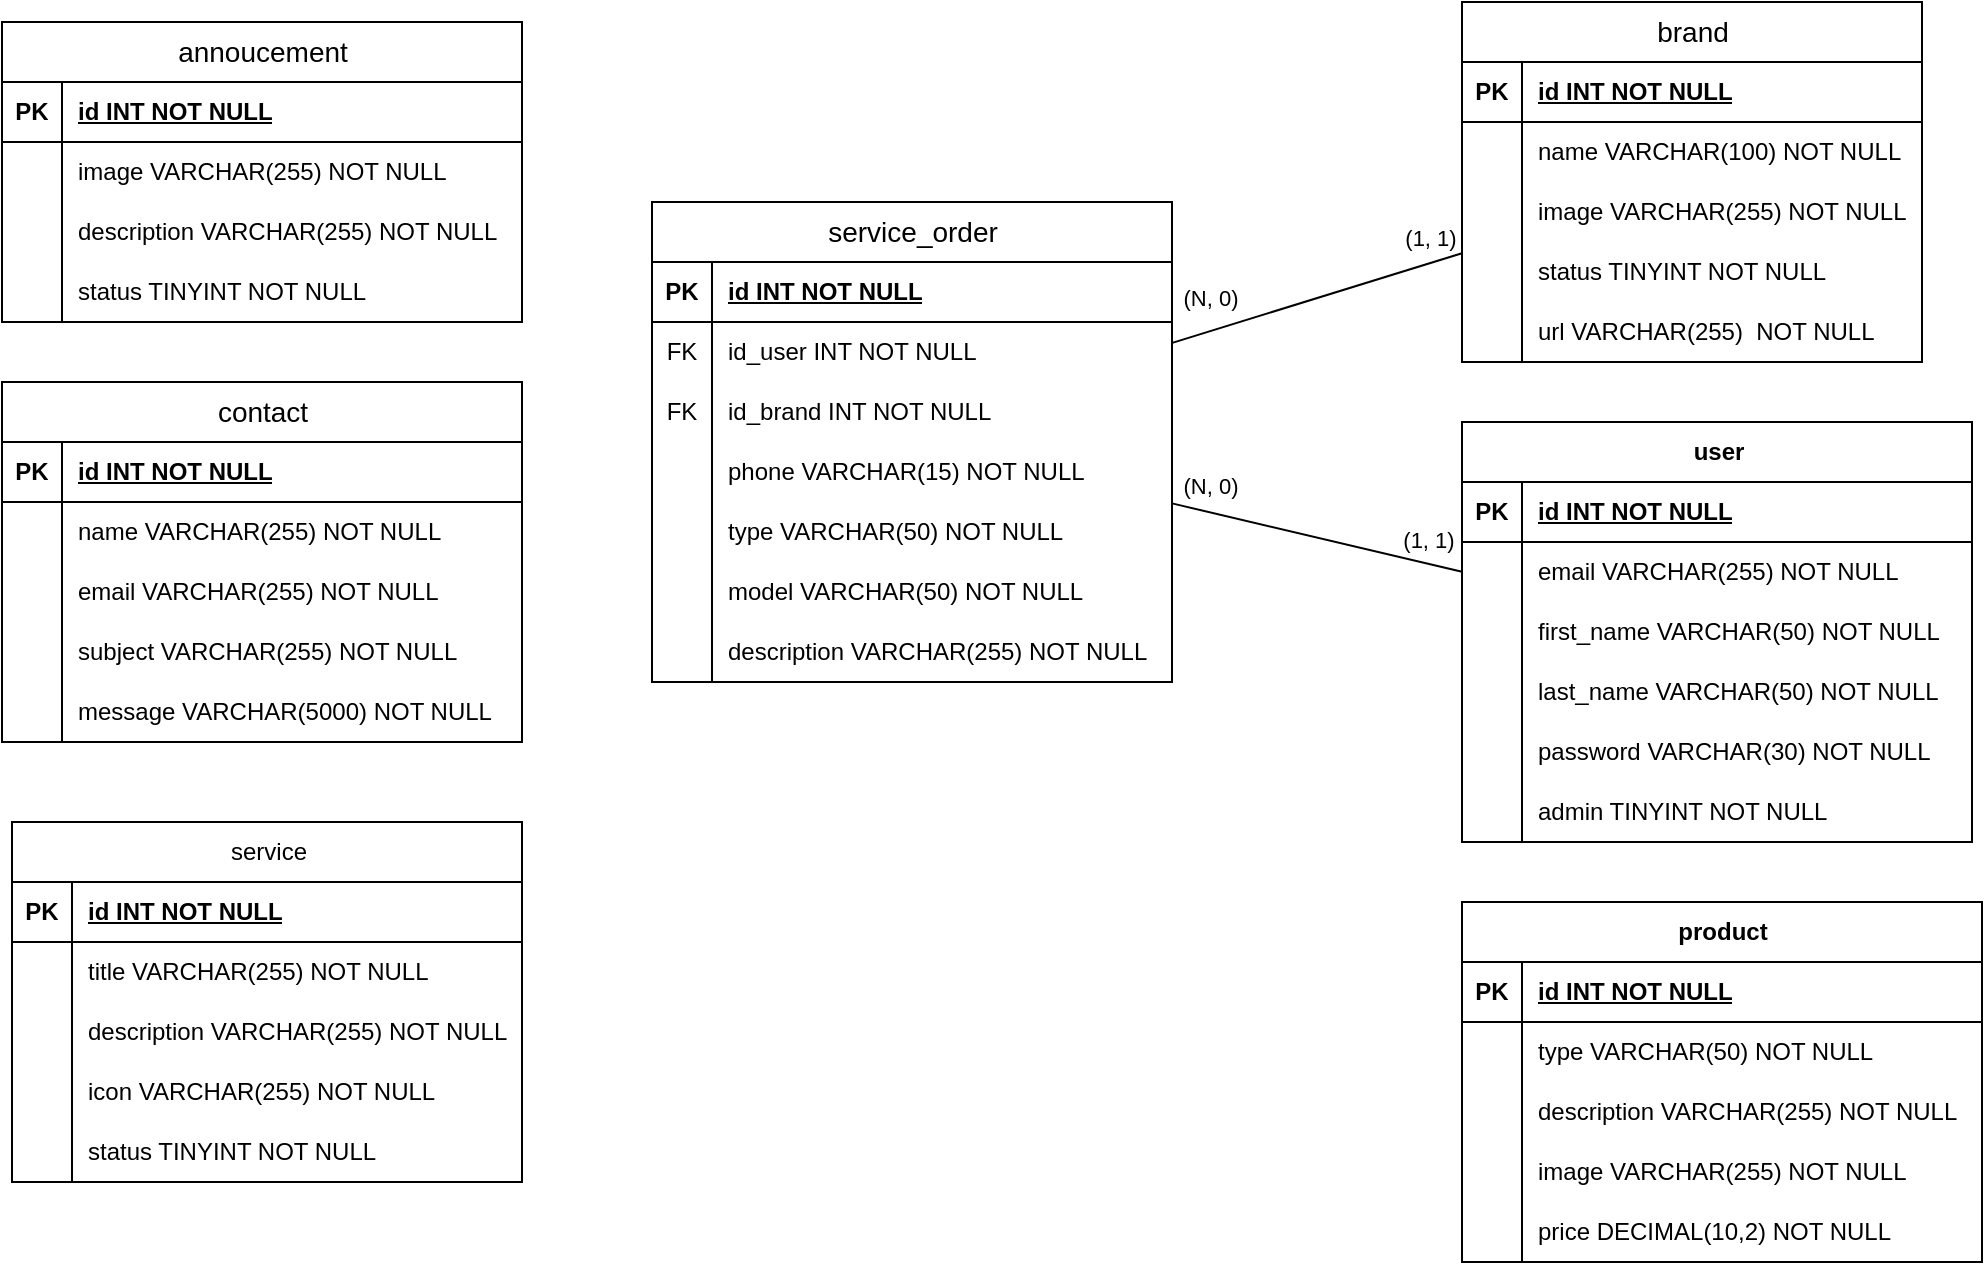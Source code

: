 <mxfile version="24.6.2" type="device">
  <diagram id="R2lEEEUBdFMjLlhIrx00" name="Page-1">
    <mxGraphModel dx="1229" dy="1729" grid="1" gridSize="10" guides="1" tooltips="1" connect="1" arrows="1" fold="1" page="1" pageScale="1" pageWidth="850" pageHeight="1100" math="0" shadow="0" extFonts="Permanent Marker^https://fonts.googleapis.com/css?family=Permanent+Marker">
      <root>
        <mxCell id="0" />
        <mxCell id="1" parent="0" />
        <mxCell id="J5yKNJAARAoAz0TiOyUM-1" value="&lt;span style=&quot;font-size: 14px; font-weight: 400; text-wrap: wrap;&quot;&gt;annoucement&lt;/span&gt;" style="shape=table;startSize=30;container=1;collapsible=1;childLayout=tableLayout;fixedRows=1;rowLines=0;fontStyle=1;align=center;resizeLast=1;html=1;" parent="1" vertex="1">
          <mxGeometry x="105" y="-110" width="260" height="150" as="geometry" />
        </mxCell>
        <mxCell id="J5yKNJAARAoAz0TiOyUM-2" value="" style="shape=tableRow;horizontal=0;startSize=0;swimlaneHead=0;swimlaneBody=0;fillColor=none;collapsible=0;dropTarget=0;points=[[0,0.5],[1,0.5]];portConstraint=eastwest;top=0;left=0;right=0;bottom=1;" parent="J5yKNJAARAoAz0TiOyUM-1" vertex="1">
          <mxGeometry y="30" width="260" height="30" as="geometry" />
        </mxCell>
        <mxCell id="J5yKNJAARAoAz0TiOyUM-3" value="PK" style="shape=partialRectangle;connectable=0;fillColor=none;top=0;left=0;bottom=0;right=0;fontStyle=1;overflow=hidden;whiteSpace=wrap;html=1;" parent="J5yKNJAARAoAz0TiOyUM-2" vertex="1">
          <mxGeometry width="30" height="30" as="geometry">
            <mxRectangle width="30" height="30" as="alternateBounds" />
          </mxGeometry>
        </mxCell>
        <mxCell id="J5yKNJAARAoAz0TiOyUM-4" value="id INT NOT NULL" style="shape=partialRectangle;connectable=0;fillColor=none;top=0;left=0;bottom=0;right=0;align=left;spacingLeft=6;fontStyle=5;overflow=hidden;whiteSpace=wrap;html=1;" parent="J5yKNJAARAoAz0TiOyUM-2" vertex="1">
          <mxGeometry x="30" width="230" height="30" as="geometry">
            <mxRectangle width="230" height="30" as="alternateBounds" />
          </mxGeometry>
        </mxCell>
        <mxCell id="J5yKNJAARAoAz0TiOyUM-5" value="" style="shape=tableRow;horizontal=0;startSize=0;swimlaneHead=0;swimlaneBody=0;fillColor=none;collapsible=0;dropTarget=0;points=[[0,0.5],[1,0.5]];portConstraint=eastwest;top=0;left=0;right=0;bottom=0;" parent="J5yKNJAARAoAz0TiOyUM-1" vertex="1">
          <mxGeometry y="60" width="260" height="30" as="geometry" />
        </mxCell>
        <mxCell id="J5yKNJAARAoAz0TiOyUM-6" value="" style="shape=partialRectangle;connectable=0;fillColor=none;top=0;left=0;bottom=0;right=0;editable=1;overflow=hidden;whiteSpace=wrap;html=1;" parent="J5yKNJAARAoAz0TiOyUM-5" vertex="1">
          <mxGeometry width="30" height="30" as="geometry">
            <mxRectangle width="30" height="30" as="alternateBounds" />
          </mxGeometry>
        </mxCell>
        <mxCell id="J5yKNJAARAoAz0TiOyUM-7" value="image VARCHAR(255) NOT NULL" style="shape=partialRectangle;connectable=0;fillColor=none;top=0;left=0;bottom=0;right=0;align=left;spacingLeft=6;overflow=hidden;whiteSpace=wrap;html=1;" parent="J5yKNJAARAoAz0TiOyUM-5" vertex="1">
          <mxGeometry x="30" width="230" height="30" as="geometry">
            <mxRectangle width="230" height="30" as="alternateBounds" />
          </mxGeometry>
        </mxCell>
        <mxCell id="J5yKNJAARAoAz0TiOyUM-8" value="" style="shape=tableRow;horizontal=0;startSize=0;swimlaneHead=0;swimlaneBody=0;fillColor=none;collapsible=0;dropTarget=0;points=[[0,0.5],[1,0.5]];portConstraint=eastwest;top=0;left=0;right=0;bottom=0;" parent="J5yKNJAARAoAz0TiOyUM-1" vertex="1">
          <mxGeometry y="90" width="260" height="30" as="geometry" />
        </mxCell>
        <mxCell id="J5yKNJAARAoAz0TiOyUM-9" value="" style="shape=partialRectangle;connectable=0;fillColor=none;top=0;left=0;bottom=0;right=0;editable=1;overflow=hidden;whiteSpace=wrap;html=1;" parent="J5yKNJAARAoAz0TiOyUM-8" vertex="1">
          <mxGeometry width="30" height="30" as="geometry">
            <mxRectangle width="30" height="30" as="alternateBounds" />
          </mxGeometry>
        </mxCell>
        <mxCell id="J5yKNJAARAoAz0TiOyUM-10" value="&lt;span style=&quot;text-wrap: nowrap;&quot;&gt;description VARCHAR(255) NOT NULL&lt;/span&gt;" style="shape=partialRectangle;connectable=0;fillColor=none;top=0;left=0;bottom=0;right=0;align=left;spacingLeft=6;overflow=hidden;whiteSpace=wrap;html=1;" parent="J5yKNJAARAoAz0TiOyUM-8" vertex="1">
          <mxGeometry x="30" width="230" height="30" as="geometry">
            <mxRectangle width="230" height="30" as="alternateBounds" />
          </mxGeometry>
        </mxCell>
        <mxCell id="J5yKNJAARAoAz0TiOyUM-11" value="" style="shape=tableRow;horizontal=0;startSize=0;swimlaneHead=0;swimlaneBody=0;fillColor=none;collapsible=0;dropTarget=0;points=[[0,0.5],[1,0.5]];portConstraint=eastwest;top=0;left=0;right=0;bottom=0;" parent="J5yKNJAARAoAz0TiOyUM-1" vertex="1">
          <mxGeometry y="120" width="260" height="30" as="geometry" />
        </mxCell>
        <mxCell id="J5yKNJAARAoAz0TiOyUM-12" value="" style="shape=partialRectangle;connectable=0;fillColor=none;top=0;left=0;bottom=0;right=0;editable=1;overflow=hidden;whiteSpace=wrap;html=1;" parent="J5yKNJAARAoAz0TiOyUM-11" vertex="1">
          <mxGeometry width="30" height="30" as="geometry">
            <mxRectangle width="30" height="30" as="alternateBounds" />
          </mxGeometry>
        </mxCell>
        <mxCell id="J5yKNJAARAoAz0TiOyUM-13" value="status TINYINT NOT NULL" style="shape=partialRectangle;connectable=0;fillColor=none;top=0;left=0;bottom=0;right=0;align=left;spacingLeft=6;overflow=hidden;whiteSpace=wrap;html=1;" parent="J5yKNJAARAoAz0TiOyUM-11" vertex="1">
          <mxGeometry x="30" width="230" height="30" as="geometry">
            <mxRectangle width="230" height="30" as="alternateBounds" />
          </mxGeometry>
        </mxCell>
        <mxCell id="J5yKNJAARAoAz0TiOyUM-14" value="&lt;span style=&quot;font-weight: normal;&quot;&gt;service&lt;/span&gt;" style="shape=table;startSize=30;container=1;collapsible=1;childLayout=tableLayout;fixedRows=1;rowLines=0;fontStyle=1;align=center;resizeLast=1;html=1;" parent="1" vertex="1">
          <mxGeometry x="110" y="290" width="255" height="180" as="geometry" />
        </mxCell>
        <mxCell id="J5yKNJAARAoAz0TiOyUM-15" value="" style="shape=tableRow;horizontal=0;startSize=0;swimlaneHead=0;swimlaneBody=0;fillColor=none;collapsible=0;dropTarget=0;points=[[0,0.5],[1,0.5]];portConstraint=eastwest;top=0;left=0;right=0;bottom=1;" parent="J5yKNJAARAoAz0TiOyUM-14" vertex="1">
          <mxGeometry y="30" width="255" height="30" as="geometry" />
        </mxCell>
        <mxCell id="J5yKNJAARAoAz0TiOyUM-16" value="PK" style="shape=partialRectangle;connectable=0;fillColor=none;top=0;left=0;bottom=0;right=0;fontStyle=1;overflow=hidden;whiteSpace=wrap;html=1;" parent="J5yKNJAARAoAz0TiOyUM-15" vertex="1">
          <mxGeometry width="30" height="30" as="geometry">
            <mxRectangle width="30" height="30" as="alternateBounds" />
          </mxGeometry>
        </mxCell>
        <mxCell id="J5yKNJAARAoAz0TiOyUM-17" value="id INT NOT NULL" style="shape=partialRectangle;connectable=0;fillColor=none;top=0;left=0;bottom=0;right=0;align=left;spacingLeft=6;fontStyle=5;overflow=hidden;whiteSpace=wrap;html=1;" parent="J5yKNJAARAoAz0TiOyUM-15" vertex="1">
          <mxGeometry x="30" width="225" height="30" as="geometry">
            <mxRectangle width="225" height="30" as="alternateBounds" />
          </mxGeometry>
        </mxCell>
        <mxCell id="J5yKNJAARAoAz0TiOyUM-18" value="" style="shape=tableRow;horizontal=0;startSize=0;swimlaneHead=0;swimlaneBody=0;fillColor=none;collapsible=0;dropTarget=0;points=[[0,0.5],[1,0.5]];portConstraint=eastwest;top=0;left=0;right=0;bottom=0;" parent="J5yKNJAARAoAz0TiOyUM-14" vertex="1">
          <mxGeometry y="60" width="255" height="30" as="geometry" />
        </mxCell>
        <mxCell id="J5yKNJAARAoAz0TiOyUM-19" value="" style="shape=partialRectangle;connectable=0;fillColor=none;top=0;left=0;bottom=0;right=0;editable=1;overflow=hidden;whiteSpace=wrap;html=1;" parent="J5yKNJAARAoAz0TiOyUM-18" vertex="1">
          <mxGeometry width="30" height="30" as="geometry">
            <mxRectangle width="30" height="30" as="alternateBounds" />
          </mxGeometry>
        </mxCell>
        <mxCell id="J5yKNJAARAoAz0TiOyUM-20" value="title VARCHAR(255) NOT NULL" style="shape=partialRectangle;connectable=0;fillColor=none;top=0;left=0;bottom=0;right=0;align=left;spacingLeft=6;overflow=hidden;whiteSpace=wrap;html=1;" parent="J5yKNJAARAoAz0TiOyUM-18" vertex="1">
          <mxGeometry x="30" width="225" height="30" as="geometry">
            <mxRectangle width="225" height="30" as="alternateBounds" />
          </mxGeometry>
        </mxCell>
        <mxCell id="J5yKNJAARAoAz0TiOyUM-21" value="" style="shape=tableRow;horizontal=0;startSize=0;swimlaneHead=0;swimlaneBody=0;fillColor=none;collapsible=0;dropTarget=0;points=[[0,0.5],[1,0.5]];portConstraint=eastwest;top=0;left=0;right=0;bottom=0;" parent="J5yKNJAARAoAz0TiOyUM-14" vertex="1">
          <mxGeometry y="90" width="255" height="30" as="geometry" />
        </mxCell>
        <mxCell id="J5yKNJAARAoAz0TiOyUM-22" value="" style="shape=partialRectangle;connectable=0;fillColor=none;top=0;left=0;bottom=0;right=0;editable=1;overflow=hidden;whiteSpace=wrap;html=1;" parent="J5yKNJAARAoAz0TiOyUM-21" vertex="1">
          <mxGeometry width="30" height="30" as="geometry">
            <mxRectangle width="30" height="30" as="alternateBounds" />
          </mxGeometry>
        </mxCell>
        <mxCell id="J5yKNJAARAoAz0TiOyUM-23" value="&lt;span style=&quot;text-wrap: nowrap;&quot;&gt;description VARCHAR(255) NOT NULL&lt;/span&gt;" style="shape=partialRectangle;connectable=0;fillColor=none;top=0;left=0;bottom=0;right=0;align=left;spacingLeft=6;overflow=hidden;whiteSpace=wrap;html=1;" parent="J5yKNJAARAoAz0TiOyUM-21" vertex="1">
          <mxGeometry x="30" width="225" height="30" as="geometry">
            <mxRectangle width="225" height="30" as="alternateBounds" />
          </mxGeometry>
        </mxCell>
        <mxCell id="J5yKNJAARAoAz0TiOyUM-24" value="" style="shape=tableRow;horizontal=0;startSize=0;swimlaneHead=0;swimlaneBody=0;fillColor=none;collapsible=0;dropTarget=0;points=[[0,0.5],[1,0.5]];portConstraint=eastwest;top=0;left=0;right=0;bottom=0;" parent="J5yKNJAARAoAz0TiOyUM-14" vertex="1">
          <mxGeometry y="120" width="255" height="30" as="geometry" />
        </mxCell>
        <mxCell id="J5yKNJAARAoAz0TiOyUM-25" value="" style="shape=partialRectangle;connectable=0;fillColor=none;top=0;left=0;bottom=0;right=0;editable=1;overflow=hidden;whiteSpace=wrap;html=1;" parent="J5yKNJAARAoAz0TiOyUM-24" vertex="1">
          <mxGeometry width="30" height="30" as="geometry">
            <mxRectangle width="30" height="30" as="alternateBounds" />
          </mxGeometry>
        </mxCell>
        <mxCell id="J5yKNJAARAoAz0TiOyUM-26" value="icon VARCHAR(255) NOT NULL" style="shape=partialRectangle;connectable=0;fillColor=none;top=0;left=0;bottom=0;right=0;align=left;spacingLeft=6;overflow=hidden;whiteSpace=wrap;html=1;" parent="J5yKNJAARAoAz0TiOyUM-24" vertex="1">
          <mxGeometry x="30" width="225" height="30" as="geometry">
            <mxRectangle width="225" height="30" as="alternateBounds" />
          </mxGeometry>
        </mxCell>
        <mxCell id="J5yKNJAARAoAz0TiOyUM-27" value="" style="shape=tableRow;horizontal=0;startSize=0;swimlaneHead=0;swimlaneBody=0;fillColor=none;collapsible=0;dropTarget=0;points=[[0,0.5],[1,0.5]];portConstraint=eastwest;top=0;left=0;right=0;bottom=0;" parent="J5yKNJAARAoAz0TiOyUM-14" vertex="1">
          <mxGeometry y="150" width="255" height="30" as="geometry" />
        </mxCell>
        <mxCell id="J5yKNJAARAoAz0TiOyUM-28" value="" style="shape=partialRectangle;connectable=0;fillColor=none;top=0;left=0;bottom=0;right=0;editable=1;overflow=hidden;whiteSpace=wrap;html=1;" parent="J5yKNJAARAoAz0TiOyUM-27" vertex="1">
          <mxGeometry width="30" height="30" as="geometry">
            <mxRectangle width="30" height="30" as="alternateBounds" />
          </mxGeometry>
        </mxCell>
        <mxCell id="J5yKNJAARAoAz0TiOyUM-29" value="status TINYINT NOT NULL" style="shape=partialRectangle;connectable=0;fillColor=none;top=0;left=0;bottom=0;right=0;align=left;spacingLeft=6;overflow=hidden;whiteSpace=wrap;html=1;" parent="J5yKNJAARAoAz0TiOyUM-27" vertex="1">
          <mxGeometry x="30" width="225" height="30" as="geometry">
            <mxRectangle width="225" height="30" as="alternateBounds" />
          </mxGeometry>
        </mxCell>
        <mxCell id="J5yKNJAARAoAz0TiOyUM-30" value="product" style="shape=table;startSize=30;container=1;collapsible=1;childLayout=tableLayout;fixedRows=1;rowLines=0;fontStyle=1;align=center;resizeLast=1;html=1;" parent="1" vertex="1">
          <mxGeometry x="835" y="330" width="260" height="180" as="geometry" />
        </mxCell>
        <mxCell id="J5yKNJAARAoAz0TiOyUM-31" value="" style="shape=tableRow;horizontal=0;startSize=0;swimlaneHead=0;swimlaneBody=0;fillColor=none;collapsible=0;dropTarget=0;points=[[0,0.5],[1,0.5]];portConstraint=eastwest;top=0;left=0;right=0;bottom=1;" parent="J5yKNJAARAoAz0TiOyUM-30" vertex="1">
          <mxGeometry y="30" width="260" height="30" as="geometry" />
        </mxCell>
        <mxCell id="J5yKNJAARAoAz0TiOyUM-32" value="PK" style="shape=partialRectangle;connectable=0;fillColor=none;top=0;left=0;bottom=0;right=0;fontStyle=1;overflow=hidden;whiteSpace=wrap;html=1;" parent="J5yKNJAARAoAz0TiOyUM-31" vertex="1">
          <mxGeometry width="30" height="30" as="geometry">
            <mxRectangle width="30" height="30" as="alternateBounds" />
          </mxGeometry>
        </mxCell>
        <mxCell id="J5yKNJAARAoAz0TiOyUM-33" value="id INT NOT NULL" style="shape=partialRectangle;connectable=0;fillColor=none;top=0;left=0;bottom=0;right=0;align=left;spacingLeft=6;fontStyle=5;overflow=hidden;whiteSpace=wrap;html=1;" parent="J5yKNJAARAoAz0TiOyUM-31" vertex="1">
          <mxGeometry x="30" width="230" height="30" as="geometry">
            <mxRectangle width="230" height="30" as="alternateBounds" />
          </mxGeometry>
        </mxCell>
        <mxCell id="J5yKNJAARAoAz0TiOyUM-34" value="" style="shape=tableRow;horizontal=0;startSize=0;swimlaneHead=0;swimlaneBody=0;fillColor=none;collapsible=0;dropTarget=0;points=[[0,0.5],[1,0.5]];portConstraint=eastwest;top=0;left=0;right=0;bottom=0;" parent="J5yKNJAARAoAz0TiOyUM-30" vertex="1">
          <mxGeometry y="60" width="260" height="30" as="geometry" />
        </mxCell>
        <mxCell id="J5yKNJAARAoAz0TiOyUM-35" value="" style="shape=partialRectangle;connectable=0;fillColor=none;top=0;left=0;bottom=0;right=0;editable=1;overflow=hidden;whiteSpace=wrap;html=1;" parent="J5yKNJAARAoAz0TiOyUM-34" vertex="1">
          <mxGeometry width="30" height="30" as="geometry">
            <mxRectangle width="30" height="30" as="alternateBounds" />
          </mxGeometry>
        </mxCell>
        <mxCell id="J5yKNJAARAoAz0TiOyUM-36" value="type VARCHAR(50) NOT NULL" style="shape=partialRectangle;connectable=0;fillColor=none;top=0;left=0;bottom=0;right=0;align=left;spacingLeft=6;overflow=hidden;whiteSpace=wrap;html=1;" parent="J5yKNJAARAoAz0TiOyUM-34" vertex="1">
          <mxGeometry x="30" width="230" height="30" as="geometry">
            <mxRectangle width="230" height="30" as="alternateBounds" />
          </mxGeometry>
        </mxCell>
        <mxCell id="J5yKNJAARAoAz0TiOyUM-37" value="" style="shape=tableRow;horizontal=0;startSize=0;swimlaneHead=0;swimlaneBody=0;fillColor=none;collapsible=0;dropTarget=0;points=[[0,0.5],[1,0.5]];portConstraint=eastwest;top=0;left=0;right=0;bottom=0;" parent="J5yKNJAARAoAz0TiOyUM-30" vertex="1">
          <mxGeometry y="90" width="260" height="30" as="geometry" />
        </mxCell>
        <mxCell id="J5yKNJAARAoAz0TiOyUM-38" value="" style="shape=partialRectangle;connectable=0;fillColor=none;top=0;left=0;bottom=0;right=0;editable=1;overflow=hidden;whiteSpace=wrap;html=1;" parent="J5yKNJAARAoAz0TiOyUM-37" vertex="1">
          <mxGeometry width="30" height="30" as="geometry">
            <mxRectangle width="30" height="30" as="alternateBounds" />
          </mxGeometry>
        </mxCell>
        <mxCell id="J5yKNJAARAoAz0TiOyUM-39" value="&lt;span style=&quot;text-wrap: nowrap;&quot;&gt;description VARCHAR(255) NOT NULL&lt;/span&gt;" style="shape=partialRectangle;connectable=0;fillColor=none;top=0;left=0;bottom=0;right=0;align=left;spacingLeft=6;overflow=hidden;whiteSpace=wrap;html=1;" parent="J5yKNJAARAoAz0TiOyUM-37" vertex="1">
          <mxGeometry x="30" width="230" height="30" as="geometry">
            <mxRectangle width="230" height="30" as="alternateBounds" />
          </mxGeometry>
        </mxCell>
        <mxCell id="J5yKNJAARAoAz0TiOyUM-40" value="" style="shape=tableRow;horizontal=0;startSize=0;swimlaneHead=0;swimlaneBody=0;fillColor=none;collapsible=0;dropTarget=0;points=[[0,0.5],[1,0.5]];portConstraint=eastwest;top=0;left=0;right=0;bottom=0;" parent="J5yKNJAARAoAz0TiOyUM-30" vertex="1">
          <mxGeometry y="120" width="260" height="30" as="geometry" />
        </mxCell>
        <mxCell id="J5yKNJAARAoAz0TiOyUM-41" value="" style="shape=partialRectangle;connectable=0;fillColor=none;top=0;left=0;bottom=0;right=0;editable=1;overflow=hidden;whiteSpace=wrap;html=1;" parent="J5yKNJAARAoAz0TiOyUM-40" vertex="1">
          <mxGeometry width="30" height="30" as="geometry">
            <mxRectangle width="30" height="30" as="alternateBounds" />
          </mxGeometry>
        </mxCell>
        <mxCell id="J5yKNJAARAoAz0TiOyUM-42" value="image VARCHAR(255) NOT NULL" style="shape=partialRectangle;connectable=0;fillColor=none;top=0;left=0;bottom=0;right=0;align=left;spacingLeft=6;overflow=hidden;whiteSpace=wrap;html=1;" parent="J5yKNJAARAoAz0TiOyUM-40" vertex="1">
          <mxGeometry x="30" width="230" height="30" as="geometry">
            <mxRectangle width="230" height="30" as="alternateBounds" />
          </mxGeometry>
        </mxCell>
        <mxCell id="J5yKNJAARAoAz0TiOyUM-43" value="" style="shape=tableRow;horizontal=0;startSize=0;swimlaneHead=0;swimlaneBody=0;fillColor=none;collapsible=0;dropTarget=0;points=[[0,0.5],[1,0.5]];portConstraint=eastwest;top=0;left=0;right=0;bottom=0;" parent="J5yKNJAARAoAz0TiOyUM-30" vertex="1">
          <mxGeometry y="150" width="260" height="30" as="geometry" />
        </mxCell>
        <mxCell id="J5yKNJAARAoAz0TiOyUM-44" value="" style="shape=partialRectangle;connectable=0;fillColor=none;top=0;left=0;bottom=0;right=0;editable=1;overflow=hidden;whiteSpace=wrap;html=1;" parent="J5yKNJAARAoAz0TiOyUM-43" vertex="1">
          <mxGeometry width="30" height="30" as="geometry">
            <mxRectangle width="30" height="30" as="alternateBounds" />
          </mxGeometry>
        </mxCell>
        <mxCell id="J5yKNJAARAoAz0TiOyUM-45" value="price DECIMAL(10,2) NOT NULL" style="shape=partialRectangle;connectable=0;fillColor=none;top=0;left=0;bottom=0;right=0;align=left;spacingLeft=6;overflow=hidden;whiteSpace=wrap;html=1;" parent="J5yKNJAARAoAz0TiOyUM-43" vertex="1">
          <mxGeometry x="30" width="230" height="30" as="geometry">
            <mxRectangle width="230" height="30" as="alternateBounds" />
          </mxGeometry>
        </mxCell>
        <mxCell id="J5yKNJAARAoAz0TiOyUM-46" value="&lt;span style=&quot;font-size: 14px; font-weight: 400; text-wrap: wrap;&quot;&gt;service_order&lt;/span&gt;" style="shape=table;startSize=30;container=1;collapsible=1;childLayout=tableLayout;fixedRows=1;rowLines=0;fontStyle=1;align=center;resizeLast=1;html=1;" parent="1" vertex="1">
          <mxGeometry x="430" y="-20" width="260" height="240" as="geometry" />
        </mxCell>
        <mxCell id="J5yKNJAARAoAz0TiOyUM-47" value="" style="shape=tableRow;horizontal=0;startSize=0;swimlaneHead=0;swimlaneBody=0;fillColor=none;collapsible=0;dropTarget=0;points=[[0,0.5],[1,0.5]];portConstraint=eastwest;top=0;left=0;right=0;bottom=1;" parent="J5yKNJAARAoAz0TiOyUM-46" vertex="1">
          <mxGeometry y="30" width="260" height="30" as="geometry" />
        </mxCell>
        <mxCell id="J5yKNJAARAoAz0TiOyUM-48" value="PK" style="shape=partialRectangle;connectable=0;fillColor=none;top=0;left=0;bottom=0;right=0;fontStyle=1;overflow=hidden;whiteSpace=wrap;html=1;" parent="J5yKNJAARAoAz0TiOyUM-47" vertex="1">
          <mxGeometry width="30" height="30" as="geometry">
            <mxRectangle width="30" height="30" as="alternateBounds" />
          </mxGeometry>
        </mxCell>
        <mxCell id="J5yKNJAARAoAz0TiOyUM-49" value="id INT NOT NULL" style="shape=partialRectangle;connectable=0;fillColor=none;top=0;left=0;bottom=0;right=0;align=left;spacingLeft=6;fontStyle=5;overflow=hidden;whiteSpace=wrap;html=1;" parent="J5yKNJAARAoAz0TiOyUM-47" vertex="1">
          <mxGeometry x="30" width="230" height="30" as="geometry">
            <mxRectangle width="230" height="30" as="alternateBounds" />
          </mxGeometry>
        </mxCell>
        <mxCell id="J5yKNJAARAoAz0TiOyUM-50" value="" style="shape=tableRow;horizontal=0;startSize=0;swimlaneHead=0;swimlaneBody=0;fillColor=none;collapsible=0;dropTarget=0;points=[[0,0.5],[1,0.5]];portConstraint=eastwest;top=0;left=0;right=0;bottom=0;" parent="J5yKNJAARAoAz0TiOyUM-46" vertex="1">
          <mxGeometry y="60" width="260" height="30" as="geometry" />
        </mxCell>
        <mxCell id="J5yKNJAARAoAz0TiOyUM-51" value="FK" style="shape=partialRectangle;connectable=0;fillColor=none;top=0;left=0;bottom=0;right=0;editable=1;overflow=hidden;whiteSpace=wrap;html=1;" parent="J5yKNJAARAoAz0TiOyUM-50" vertex="1">
          <mxGeometry width="30" height="30" as="geometry">
            <mxRectangle width="30" height="30" as="alternateBounds" />
          </mxGeometry>
        </mxCell>
        <mxCell id="J5yKNJAARAoAz0TiOyUM-52" value="id_user&amp;nbsp;INT NOT NULL" style="shape=partialRectangle;connectable=0;fillColor=none;top=0;left=0;bottom=0;right=0;align=left;spacingLeft=6;overflow=hidden;whiteSpace=wrap;html=1;" parent="J5yKNJAARAoAz0TiOyUM-50" vertex="1">
          <mxGeometry x="30" width="230" height="30" as="geometry">
            <mxRectangle width="230" height="30" as="alternateBounds" />
          </mxGeometry>
        </mxCell>
        <mxCell id="J5yKNJAARAoAz0TiOyUM-53" value="" style="shape=tableRow;horizontal=0;startSize=0;swimlaneHead=0;swimlaneBody=0;fillColor=none;collapsible=0;dropTarget=0;points=[[0,0.5],[1,0.5]];portConstraint=eastwest;top=0;left=0;right=0;bottom=0;" parent="J5yKNJAARAoAz0TiOyUM-46" vertex="1">
          <mxGeometry y="90" width="260" height="30" as="geometry" />
        </mxCell>
        <mxCell id="J5yKNJAARAoAz0TiOyUM-54" value="FK" style="shape=partialRectangle;connectable=0;fillColor=none;top=0;left=0;bottom=0;right=0;editable=1;overflow=hidden;whiteSpace=wrap;html=1;" parent="J5yKNJAARAoAz0TiOyUM-53" vertex="1">
          <mxGeometry width="30" height="30" as="geometry">
            <mxRectangle width="30" height="30" as="alternateBounds" />
          </mxGeometry>
        </mxCell>
        <mxCell id="J5yKNJAARAoAz0TiOyUM-55" value="&lt;span style=&quot;text-wrap: nowrap;&quot;&gt;id_brand&amp;nbsp;&lt;/span&gt;INT NOT NULL" style="shape=partialRectangle;connectable=0;fillColor=none;top=0;left=0;bottom=0;right=0;align=left;spacingLeft=6;overflow=hidden;whiteSpace=wrap;html=1;" parent="J5yKNJAARAoAz0TiOyUM-53" vertex="1">
          <mxGeometry x="30" width="230" height="30" as="geometry">
            <mxRectangle width="230" height="30" as="alternateBounds" />
          </mxGeometry>
        </mxCell>
        <mxCell id="J5yKNJAARAoAz0TiOyUM-56" value="" style="shape=tableRow;horizontal=0;startSize=0;swimlaneHead=0;swimlaneBody=0;fillColor=none;collapsible=0;dropTarget=0;points=[[0,0.5],[1,0.5]];portConstraint=eastwest;top=0;left=0;right=0;bottom=0;" parent="J5yKNJAARAoAz0TiOyUM-46" vertex="1">
          <mxGeometry y="120" width="260" height="30" as="geometry" />
        </mxCell>
        <mxCell id="J5yKNJAARAoAz0TiOyUM-57" value="" style="shape=partialRectangle;connectable=0;fillColor=none;top=0;left=0;bottom=0;right=0;editable=1;overflow=hidden;whiteSpace=wrap;html=1;" parent="J5yKNJAARAoAz0TiOyUM-56" vertex="1">
          <mxGeometry width="30" height="30" as="geometry">
            <mxRectangle width="30" height="30" as="alternateBounds" />
          </mxGeometry>
        </mxCell>
        <mxCell id="J5yKNJAARAoAz0TiOyUM-58" value="phone VARCHAR(15) NOT NULL" style="shape=partialRectangle;connectable=0;fillColor=none;top=0;left=0;bottom=0;right=0;align=left;spacingLeft=6;overflow=hidden;whiteSpace=wrap;html=1;" parent="J5yKNJAARAoAz0TiOyUM-56" vertex="1">
          <mxGeometry x="30" width="230" height="30" as="geometry">
            <mxRectangle width="230" height="30" as="alternateBounds" />
          </mxGeometry>
        </mxCell>
        <mxCell id="J5yKNJAARAoAz0TiOyUM-59" value="" style="shape=tableRow;horizontal=0;startSize=0;swimlaneHead=0;swimlaneBody=0;fillColor=none;collapsible=0;dropTarget=0;points=[[0,0.5],[1,0.5]];portConstraint=eastwest;top=0;left=0;right=0;bottom=0;" parent="J5yKNJAARAoAz0TiOyUM-46" vertex="1">
          <mxGeometry y="150" width="260" height="30" as="geometry" />
        </mxCell>
        <mxCell id="J5yKNJAARAoAz0TiOyUM-60" value="" style="shape=partialRectangle;connectable=0;fillColor=none;top=0;left=0;bottom=0;right=0;editable=1;overflow=hidden;whiteSpace=wrap;html=1;" parent="J5yKNJAARAoAz0TiOyUM-59" vertex="1">
          <mxGeometry width="30" height="30" as="geometry">
            <mxRectangle width="30" height="30" as="alternateBounds" />
          </mxGeometry>
        </mxCell>
        <mxCell id="J5yKNJAARAoAz0TiOyUM-61" value="type VARCHAR(50) NOT NULL" style="shape=partialRectangle;connectable=0;fillColor=none;top=0;left=0;bottom=0;right=0;align=left;spacingLeft=6;overflow=hidden;whiteSpace=wrap;html=1;" parent="J5yKNJAARAoAz0TiOyUM-59" vertex="1">
          <mxGeometry x="30" width="230" height="30" as="geometry">
            <mxRectangle width="230" height="30" as="alternateBounds" />
          </mxGeometry>
        </mxCell>
        <mxCell id="J5yKNJAARAoAz0TiOyUM-62" value="" style="shape=tableRow;horizontal=0;startSize=0;swimlaneHead=0;swimlaneBody=0;fillColor=none;collapsible=0;dropTarget=0;points=[[0,0.5],[1,0.5]];portConstraint=eastwest;top=0;left=0;right=0;bottom=0;" parent="J5yKNJAARAoAz0TiOyUM-46" vertex="1">
          <mxGeometry y="180" width="260" height="30" as="geometry" />
        </mxCell>
        <mxCell id="J5yKNJAARAoAz0TiOyUM-63" value="" style="shape=partialRectangle;connectable=0;fillColor=none;top=0;left=0;bottom=0;right=0;editable=1;overflow=hidden;whiteSpace=wrap;html=1;" parent="J5yKNJAARAoAz0TiOyUM-62" vertex="1">
          <mxGeometry width="30" height="30" as="geometry">
            <mxRectangle width="30" height="30" as="alternateBounds" />
          </mxGeometry>
        </mxCell>
        <mxCell id="J5yKNJAARAoAz0TiOyUM-64" value="model VARCHAR(50) NOT NULL" style="shape=partialRectangle;connectable=0;fillColor=none;top=0;left=0;bottom=0;right=0;align=left;spacingLeft=6;overflow=hidden;whiteSpace=wrap;html=1;" parent="J5yKNJAARAoAz0TiOyUM-62" vertex="1">
          <mxGeometry x="30" width="230" height="30" as="geometry">
            <mxRectangle width="230" height="30" as="alternateBounds" />
          </mxGeometry>
        </mxCell>
        <mxCell id="J5yKNJAARAoAz0TiOyUM-65" value="" style="shape=tableRow;horizontal=0;startSize=0;swimlaneHead=0;swimlaneBody=0;fillColor=none;collapsible=0;dropTarget=0;points=[[0,0.5],[1,0.5]];portConstraint=eastwest;top=0;left=0;right=0;bottom=0;" parent="J5yKNJAARAoAz0TiOyUM-46" vertex="1">
          <mxGeometry y="210" width="260" height="30" as="geometry" />
        </mxCell>
        <mxCell id="J5yKNJAARAoAz0TiOyUM-66" value="" style="shape=partialRectangle;connectable=0;fillColor=none;top=0;left=0;bottom=0;right=0;editable=1;overflow=hidden;whiteSpace=wrap;html=1;" parent="J5yKNJAARAoAz0TiOyUM-65" vertex="1">
          <mxGeometry width="30" height="30" as="geometry">
            <mxRectangle width="30" height="30" as="alternateBounds" />
          </mxGeometry>
        </mxCell>
        <mxCell id="J5yKNJAARAoAz0TiOyUM-67" value="&lt;span style=&quot;text-wrap: nowrap;&quot;&gt;description VARCHAR(255) NOT NULL&lt;/span&gt;" style="shape=partialRectangle;connectable=0;fillColor=none;top=0;left=0;bottom=0;right=0;align=left;spacingLeft=6;overflow=hidden;whiteSpace=wrap;html=1;" parent="J5yKNJAARAoAz0TiOyUM-65" vertex="1">
          <mxGeometry x="30" width="230" height="30" as="geometry">
            <mxRectangle width="230" height="30" as="alternateBounds" />
          </mxGeometry>
        </mxCell>
        <mxCell id="J5yKNJAARAoAz0TiOyUM-68" value="&lt;span style=&quot;font-size: 14px; font-weight: 400; text-wrap: wrap;&quot;&gt;brand&lt;/span&gt;" style="shape=table;startSize=30;container=1;collapsible=1;childLayout=tableLayout;fixedRows=1;rowLines=0;fontStyle=1;align=center;resizeLast=1;html=1;" parent="1" vertex="1">
          <mxGeometry x="835" y="-120" width="230" height="180" as="geometry" />
        </mxCell>
        <mxCell id="J5yKNJAARAoAz0TiOyUM-69" value="" style="shape=tableRow;horizontal=0;startSize=0;swimlaneHead=0;swimlaneBody=0;fillColor=none;collapsible=0;dropTarget=0;points=[[0,0.5],[1,0.5]];portConstraint=eastwest;top=0;left=0;right=0;bottom=1;" parent="J5yKNJAARAoAz0TiOyUM-68" vertex="1">
          <mxGeometry y="30" width="230" height="30" as="geometry" />
        </mxCell>
        <mxCell id="J5yKNJAARAoAz0TiOyUM-70" value="PK" style="shape=partialRectangle;connectable=0;fillColor=none;top=0;left=0;bottom=0;right=0;fontStyle=1;overflow=hidden;whiteSpace=wrap;html=1;" parent="J5yKNJAARAoAz0TiOyUM-69" vertex="1">
          <mxGeometry width="30" height="30" as="geometry">
            <mxRectangle width="30" height="30" as="alternateBounds" />
          </mxGeometry>
        </mxCell>
        <mxCell id="J5yKNJAARAoAz0TiOyUM-71" value="id INT NOT NULL" style="shape=partialRectangle;connectable=0;fillColor=none;top=0;left=0;bottom=0;right=0;align=left;spacingLeft=6;fontStyle=5;overflow=hidden;whiteSpace=wrap;html=1;" parent="J5yKNJAARAoAz0TiOyUM-69" vertex="1">
          <mxGeometry x="30" width="200" height="30" as="geometry">
            <mxRectangle width="200" height="30" as="alternateBounds" />
          </mxGeometry>
        </mxCell>
        <mxCell id="J5yKNJAARAoAz0TiOyUM-72" value="" style="shape=tableRow;horizontal=0;startSize=0;swimlaneHead=0;swimlaneBody=0;fillColor=none;collapsible=0;dropTarget=0;points=[[0,0.5],[1,0.5]];portConstraint=eastwest;top=0;left=0;right=0;bottom=0;" parent="J5yKNJAARAoAz0TiOyUM-68" vertex="1">
          <mxGeometry y="60" width="230" height="30" as="geometry" />
        </mxCell>
        <mxCell id="J5yKNJAARAoAz0TiOyUM-73" value="" style="shape=partialRectangle;connectable=0;fillColor=none;top=0;left=0;bottom=0;right=0;editable=1;overflow=hidden;whiteSpace=wrap;html=1;" parent="J5yKNJAARAoAz0TiOyUM-72" vertex="1">
          <mxGeometry width="30" height="30" as="geometry">
            <mxRectangle width="30" height="30" as="alternateBounds" />
          </mxGeometry>
        </mxCell>
        <mxCell id="J5yKNJAARAoAz0TiOyUM-74" value="name VARCHAR(100) NOT NULL" style="shape=partialRectangle;connectable=0;fillColor=none;top=0;left=0;bottom=0;right=0;align=left;spacingLeft=6;overflow=hidden;whiteSpace=wrap;html=1;" parent="J5yKNJAARAoAz0TiOyUM-72" vertex="1">
          <mxGeometry x="30" width="200" height="30" as="geometry">
            <mxRectangle width="200" height="30" as="alternateBounds" />
          </mxGeometry>
        </mxCell>
        <mxCell id="J5yKNJAARAoAz0TiOyUM-75" value="" style="shape=tableRow;horizontal=0;startSize=0;swimlaneHead=0;swimlaneBody=0;fillColor=none;collapsible=0;dropTarget=0;points=[[0,0.5],[1,0.5]];portConstraint=eastwest;top=0;left=0;right=0;bottom=0;" parent="J5yKNJAARAoAz0TiOyUM-68" vertex="1">
          <mxGeometry y="90" width="230" height="30" as="geometry" />
        </mxCell>
        <mxCell id="J5yKNJAARAoAz0TiOyUM-76" value="" style="shape=partialRectangle;connectable=0;fillColor=none;top=0;left=0;bottom=0;right=0;editable=1;overflow=hidden;whiteSpace=wrap;html=1;" parent="J5yKNJAARAoAz0TiOyUM-75" vertex="1">
          <mxGeometry width="30" height="30" as="geometry">
            <mxRectangle width="30" height="30" as="alternateBounds" />
          </mxGeometry>
        </mxCell>
        <mxCell id="J5yKNJAARAoAz0TiOyUM-77" value="image VARCHAR(255) NOT NULL" style="shape=partialRectangle;connectable=0;fillColor=none;top=0;left=0;bottom=0;right=0;align=left;spacingLeft=6;overflow=hidden;whiteSpace=wrap;html=1;" parent="J5yKNJAARAoAz0TiOyUM-75" vertex="1">
          <mxGeometry x="30" width="200" height="30" as="geometry">
            <mxRectangle width="200" height="30" as="alternateBounds" />
          </mxGeometry>
        </mxCell>
        <mxCell id="J5yKNJAARAoAz0TiOyUM-78" value="" style="shape=tableRow;horizontal=0;startSize=0;swimlaneHead=0;swimlaneBody=0;fillColor=none;collapsible=0;dropTarget=0;points=[[0,0.5],[1,0.5]];portConstraint=eastwest;top=0;left=0;right=0;bottom=0;" parent="J5yKNJAARAoAz0TiOyUM-68" vertex="1">
          <mxGeometry y="120" width="230" height="30" as="geometry" />
        </mxCell>
        <mxCell id="J5yKNJAARAoAz0TiOyUM-79" value="" style="shape=partialRectangle;connectable=0;fillColor=none;top=0;left=0;bottom=0;right=0;editable=1;overflow=hidden;whiteSpace=wrap;html=1;" parent="J5yKNJAARAoAz0TiOyUM-78" vertex="1">
          <mxGeometry width="30" height="30" as="geometry">
            <mxRectangle width="30" height="30" as="alternateBounds" />
          </mxGeometry>
        </mxCell>
        <mxCell id="J5yKNJAARAoAz0TiOyUM-80" value="status TINYINT NOT NULL" style="shape=partialRectangle;connectable=0;fillColor=none;top=0;left=0;bottom=0;right=0;align=left;spacingLeft=6;overflow=hidden;whiteSpace=wrap;html=1;" parent="J5yKNJAARAoAz0TiOyUM-78" vertex="1">
          <mxGeometry x="30" width="200" height="30" as="geometry">
            <mxRectangle width="200" height="30" as="alternateBounds" />
          </mxGeometry>
        </mxCell>
        <mxCell id="J5yKNJAARAoAz0TiOyUM-81" value="" style="shape=tableRow;horizontal=0;startSize=0;swimlaneHead=0;swimlaneBody=0;fillColor=none;collapsible=0;dropTarget=0;points=[[0,0.5],[1,0.5]];portConstraint=eastwest;top=0;left=0;right=0;bottom=0;" parent="J5yKNJAARAoAz0TiOyUM-68" vertex="1">
          <mxGeometry y="150" width="230" height="30" as="geometry" />
        </mxCell>
        <mxCell id="J5yKNJAARAoAz0TiOyUM-82" value="" style="shape=partialRectangle;connectable=0;fillColor=none;top=0;left=0;bottom=0;right=0;editable=1;overflow=hidden;whiteSpace=wrap;html=1;" parent="J5yKNJAARAoAz0TiOyUM-81" vertex="1">
          <mxGeometry width="30" height="30" as="geometry">
            <mxRectangle width="30" height="30" as="alternateBounds" />
          </mxGeometry>
        </mxCell>
        <mxCell id="J5yKNJAARAoAz0TiOyUM-83" value="url VARCHAR(255)&amp;nbsp; NOT NULL" style="shape=partialRectangle;connectable=0;fillColor=none;top=0;left=0;bottom=0;right=0;align=left;spacingLeft=6;overflow=hidden;whiteSpace=wrap;html=1;" parent="J5yKNJAARAoAz0TiOyUM-81" vertex="1">
          <mxGeometry x="30" width="200" height="30" as="geometry">
            <mxRectangle width="200" height="30" as="alternateBounds" />
          </mxGeometry>
        </mxCell>
        <mxCell id="J5yKNJAARAoAz0TiOyUM-84" value="user" style="shape=table;startSize=30;container=1;collapsible=1;childLayout=tableLayout;fixedRows=1;rowLines=0;fontStyle=1;align=center;resizeLast=1;html=1;" parent="1" vertex="1">
          <mxGeometry x="835" y="90" width="255" height="210" as="geometry" />
        </mxCell>
        <mxCell id="J5yKNJAARAoAz0TiOyUM-85" value="" style="shape=tableRow;horizontal=0;startSize=0;swimlaneHead=0;swimlaneBody=0;fillColor=none;collapsible=0;dropTarget=0;points=[[0,0.5],[1,0.5]];portConstraint=eastwest;top=0;left=0;right=0;bottom=1;" parent="J5yKNJAARAoAz0TiOyUM-84" vertex="1">
          <mxGeometry y="30" width="255" height="30" as="geometry" />
        </mxCell>
        <mxCell id="J5yKNJAARAoAz0TiOyUM-86" value="PK" style="shape=partialRectangle;connectable=0;fillColor=none;top=0;left=0;bottom=0;right=0;fontStyle=1;overflow=hidden;whiteSpace=wrap;html=1;" parent="J5yKNJAARAoAz0TiOyUM-85" vertex="1">
          <mxGeometry width="30" height="30" as="geometry">
            <mxRectangle width="30" height="30" as="alternateBounds" />
          </mxGeometry>
        </mxCell>
        <mxCell id="J5yKNJAARAoAz0TiOyUM-87" value="id INT NOT NULL" style="shape=partialRectangle;connectable=0;fillColor=none;top=0;left=0;bottom=0;right=0;align=left;spacingLeft=6;fontStyle=5;overflow=hidden;whiteSpace=wrap;html=1;" parent="J5yKNJAARAoAz0TiOyUM-85" vertex="1">
          <mxGeometry x="30" width="225" height="30" as="geometry">
            <mxRectangle width="225" height="30" as="alternateBounds" />
          </mxGeometry>
        </mxCell>
        <mxCell id="J5yKNJAARAoAz0TiOyUM-88" value="" style="shape=tableRow;horizontal=0;startSize=0;swimlaneHead=0;swimlaneBody=0;fillColor=none;collapsible=0;dropTarget=0;points=[[0,0.5],[1,0.5]];portConstraint=eastwest;top=0;left=0;right=0;bottom=0;" parent="J5yKNJAARAoAz0TiOyUM-84" vertex="1">
          <mxGeometry y="60" width="255" height="30" as="geometry" />
        </mxCell>
        <mxCell id="J5yKNJAARAoAz0TiOyUM-89" value="" style="shape=partialRectangle;connectable=0;fillColor=none;top=0;left=0;bottom=0;right=0;editable=1;overflow=hidden;whiteSpace=wrap;html=1;" parent="J5yKNJAARAoAz0TiOyUM-88" vertex="1">
          <mxGeometry width="30" height="30" as="geometry">
            <mxRectangle width="30" height="30" as="alternateBounds" />
          </mxGeometry>
        </mxCell>
        <mxCell id="J5yKNJAARAoAz0TiOyUM-90" value="email VARCHAR(255) NOT NULL" style="shape=partialRectangle;connectable=0;fillColor=none;top=0;left=0;bottom=0;right=0;align=left;spacingLeft=6;overflow=hidden;whiteSpace=wrap;html=1;" parent="J5yKNJAARAoAz0TiOyUM-88" vertex="1">
          <mxGeometry x="30" width="225" height="30" as="geometry">
            <mxRectangle width="225" height="30" as="alternateBounds" />
          </mxGeometry>
        </mxCell>
        <mxCell id="J5yKNJAARAoAz0TiOyUM-91" value="" style="shape=tableRow;horizontal=0;startSize=0;swimlaneHead=0;swimlaneBody=0;fillColor=none;collapsible=0;dropTarget=0;points=[[0,0.5],[1,0.5]];portConstraint=eastwest;top=0;left=0;right=0;bottom=0;" parent="J5yKNJAARAoAz0TiOyUM-84" vertex="1">
          <mxGeometry y="90" width="255" height="30" as="geometry" />
        </mxCell>
        <mxCell id="J5yKNJAARAoAz0TiOyUM-92" value="" style="shape=partialRectangle;connectable=0;fillColor=none;top=0;left=0;bottom=0;right=0;editable=1;overflow=hidden;whiteSpace=wrap;html=1;" parent="J5yKNJAARAoAz0TiOyUM-91" vertex="1">
          <mxGeometry width="30" height="30" as="geometry">
            <mxRectangle width="30" height="30" as="alternateBounds" />
          </mxGeometry>
        </mxCell>
        <mxCell id="J5yKNJAARAoAz0TiOyUM-93" value="first_name VARCHAR(50) NOT NULL" style="shape=partialRectangle;connectable=0;fillColor=none;top=0;left=0;bottom=0;right=0;align=left;spacingLeft=6;overflow=hidden;whiteSpace=wrap;html=1;" parent="J5yKNJAARAoAz0TiOyUM-91" vertex="1">
          <mxGeometry x="30" width="225" height="30" as="geometry">
            <mxRectangle width="225" height="30" as="alternateBounds" />
          </mxGeometry>
        </mxCell>
        <mxCell id="J5yKNJAARAoAz0TiOyUM-94" value="" style="shape=tableRow;horizontal=0;startSize=0;swimlaneHead=0;swimlaneBody=0;fillColor=none;collapsible=0;dropTarget=0;points=[[0,0.5],[1,0.5]];portConstraint=eastwest;top=0;left=0;right=0;bottom=0;" parent="J5yKNJAARAoAz0TiOyUM-84" vertex="1">
          <mxGeometry y="120" width="255" height="30" as="geometry" />
        </mxCell>
        <mxCell id="J5yKNJAARAoAz0TiOyUM-95" value="" style="shape=partialRectangle;connectable=0;fillColor=none;top=0;left=0;bottom=0;right=0;editable=1;overflow=hidden;whiteSpace=wrap;html=1;" parent="J5yKNJAARAoAz0TiOyUM-94" vertex="1">
          <mxGeometry width="30" height="30" as="geometry">
            <mxRectangle width="30" height="30" as="alternateBounds" />
          </mxGeometry>
        </mxCell>
        <mxCell id="J5yKNJAARAoAz0TiOyUM-96" value="last_name VARCHAR(50) NOT NULL" style="shape=partialRectangle;connectable=0;fillColor=none;top=0;left=0;bottom=0;right=0;align=left;spacingLeft=6;overflow=hidden;whiteSpace=wrap;html=1;" parent="J5yKNJAARAoAz0TiOyUM-94" vertex="1">
          <mxGeometry x="30" width="225" height="30" as="geometry">
            <mxRectangle width="225" height="30" as="alternateBounds" />
          </mxGeometry>
        </mxCell>
        <mxCell id="J5yKNJAARAoAz0TiOyUM-97" value="" style="shape=tableRow;horizontal=0;startSize=0;swimlaneHead=0;swimlaneBody=0;fillColor=none;collapsible=0;dropTarget=0;points=[[0,0.5],[1,0.5]];portConstraint=eastwest;top=0;left=0;right=0;bottom=0;" parent="J5yKNJAARAoAz0TiOyUM-84" vertex="1">
          <mxGeometry y="150" width="255" height="30" as="geometry" />
        </mxCell>
        <mxCell id="J5yKNJAARAoAz0TiOyUM-98" value="" style="shape=partialRectangle;connectable=0;fillColor=none;top=0;left=0;bottom=0;right=0;editable=1;overflow=hidden;whiteSpace=wrap;html=1;" parent="J5yKNJAARAoAz0TiOyUM-97" vertex="1">
          <mxGeometry width="30" height="30" as="geometry">
            <mxRectangle width="30" height="30" as="alternateBounds" />
          </mxGeometry>
        </mxCell>
        <mxCell id="J5yKNJAARAoAz0TiOyUM-99" value="password VARCHAR(30) NOT NULL" style="shape=partialRectangle;connectable=0;fillColor=none;top=0;left=0;bottom=0;right=0;align=left;spacingLeft=6;overflow=hidden;whiteSpace=wrap;html=1;" parent="J5yKNJAARAoAz0TiOyUM-97" vertex="1">
          <mxGeometry x="30" width="225" height="30" as="geometry">
            <mxRectangle width="225" height="30" as="alternateBounds" />
          </mxGeometry>
        </mxCell>
        <mxCell id="J5yKNJAARAoAz0TiOyUM-100" value="" style="shape=tableRow;horizontal=0;startSize=0;swimlaneHead=0;swimlaneBody=0;fillColor=none;collapsible=0;dropTarget=0;points=[[0,0.5],[1,0.5]];portConstraint=eastwest;top=0;left=0;right=0;bottom=0;" parent="J5yKNJAARAoAz0TiOyUM-84" vertex="1">
          <mxGeometry y="180" width="255" height="30" as="geometry" />
        </mxCell>
        <mxCell id="J5yKNJAARAoAz0TiOyUM-101" value="" style="shape=partialRectangle;connectable=0;fillColor=none;top=0;left=0;bottom=0;right=0;editable=1;overflow=hidden;whiteSpace=wrap;html=1;" parent="J5yKNJAARAoAz0TiOyUM-100" vertex="1">
          <mxGeometry width="30" height="30" as="geometry">
            <mxRectangle width="30" height="30" as="alternateBounds" />
          </mxGeometry>
        </mxCell>
        <mxCell id="J5yKNJAARAoAz0TiOyUM-102" value="admin TINYINT NOT NULL" style="shape=partialRectangle;connectable=0;fillColor=none;top=0;left=0;bottom=0;right=0;align=left;spacingLeft=6;overflow=hidden;whiteSpace=wrap;html=1;" parent="J5yKNJAARAoAz0TiOyUM-100" vertex="1">
          <mxGeometry x="30" width="225" height="30" as="geometry">
            <mxRectangle width="225" height="30" as="alternateBounds" />
          </mxGeometry>
        </mxCell>
        <mxCell id="J5yKNJAARAoAz0TiOyUM-103" value="" style="endArrow=none;html=1;rounded=0;" parent="1" source="J5yKNJAARAoAz0TiOyUM-46" target="J5yKNJAARAoAz0TiOyUM-84" edge="1">
          <mxGeometry relative="1" as="geometry">
            <mxPoint x="700" y="270" as="sourcePoint" />
            <mxPoint x="860" y="270" as="targetPoint" />
          </mxGeometry>
        </mxCell>
        <mxCell id="J5yKNJAARAoAz0TiOyUM-104" value="(N, 0)" style="edgeLabel;html=1;align=center;verticalAlign=middle;resizable=0;points=[];" parent="J5yKNJAARAoAz0TiOyUM-103" connectable="0" vertex="1">
          <mxGeometry x="-0.671" y="1" relative="1" as="geometry">
            <mxPoint x="-5" y="-14" as="offset" />
          </mxGeometry>
        </mxCell>
        <mxCell id="J5yKNJAARAoAz0TiOyUM-105" value="(1, 1)" style="edgeLabel;html=1;align=center;verticalAlign=middle;resizable=0;points=[];" parent="J5yKNJAARAoAz0TiOyUM-103" connectable="0" vertex="1">
          <mxGeometry x="0.658" y="-1" relative="1" as="geometry">
            <mxPoint x="8" y="-11" as="offset" />
          </mxGeometry>
        </mxCell>
        <mxCell id="J5yKNJAARAoAz0TiOyUM-106" value="" style="endArrow=none;html=1;rounded=0;exitX=0.999;exitY=0.352;exitDx=0;exitDy=0;exitPerimeter=0;" parent="1" source="J5yKNJAARAoAz0TiOyUM-50" target="J5yKNJAARAoAz0TiOyUM-68" edge="1">
          <mxGeometry relative="1" as="geometry">
            <mxPoint x="703" y="60" as="sourcePoint" />
            <mxPoint x="850" y="112" as="targetPoint" />
          </mxGeometry>
        </mxCell>
        <mxCell id="J5yKNJAARAoAz0TiOyUM-107" value="(N, 0)" style="edgeLabel;html=1;align=center;verticalAlign=middle;resizable=0;points=[];" parent="J5yKNJAARAoAz0TiOyUM-106" connectable="0" vertex="1">
          <mxGeometry x="-0.671" y="1" relative="1" as="geometry">
            <mxPoint x="-5" y="-14" as="offset" />
          </mxGeometry>
        </mxCell>
        <mxCell id="J5yKNJAARAoAz0TiOyUM-108" value="(1, 1)" style="edgeLabel;html=1;align=center;verticalAlign=middle;resizable=0;points=[];" parent="J5yKNJAARAoAz0TiOyUM-106" connectable="0" vertex="1">
          <mxGeometry x="0.658" y="-1" relative="1" as="geometry">
            <mxPoint x="8" y="-17" as="offset" />
          </mxGeometry>
        </mxCell>
        <mxCell id="Z3Okw-QuI8P2KgkGdgiE-1" value="&lt;span style=&quot;font-size: 14px; font-weight: 400; text-wrap: wrap;&quot;&gt;contact&lt;/span&gt;" style="shape=table;startSize=30;container=1;collapsible=1;childLayout=tableLayout;fixedRows=1;rowLines=0;fontStyle=1;align=center;resizeLast=1;html=1;" parent="1" vertex="1">
          <mxGeometry x="105" y="70" width="260" height="180" as="geometry" />
        </mxCell>
        <mxCell id="Z3Okw-QuI8P2KgkGdgiE-2" value="" style="shape=tableRow;horizontal=0;startSize=0;swimlaneHead=0;swimlaneBody=0;fillColor=none;collapsible=0;dropTarget=0;points=[[0,0.5],[1,0.5]];portConstraint=eastwest;top=0;left=0;right=0;bottom=1;" parent="Z3Okw-QuI8P2KgkGdgiE-1" vertex="1">
          <mxGeometry y="30" width="260" height="30" as="geometry" />
        </mxCell>
        <mxCell id="Z3Okw-QuI8P2KgkGdgiE-3" value="PK" style="shape=partialRectangle;connectable=0;fillColor=none;top=0;left=0;bottom=0;right=0;fontStyle=1;overflow=hidden;whiteSpace=wrap;html=1;" parent="Z3Okw-QuI8P2KgkGdgiE-2" vertex="1">
          <mxGeometry width="30" height="30" as="geometry">
            <mxRectangle width="30" height="30" as="alternateBounds" />
          </mxGeometry>
        </mxCell>
        <mxCell id="Z3Okw-QuI8P2KgkGdgiE-4" value="id INT NOT NULL" style="shape=partialRectangle;connectable=0;fillColor=none;top=0;left=0;bottom=0;right=0;align=left;spacingLeft=6;fontStyle=5;overflow=hidden;whiteSpace=wrap;html=1;" parent="Z3Okw-QuI8P2KgkGdgiE-2" vertex="1">
          <mxGeometry x="30" width="230" height="30" as="geometry">
            <mxRectangle width="230" height="30" as="alternateBounds" />
          </mxGeometry>
        </mxCell>
        <mxCell id="Z3Okw-QuI8P2KgkGdgiE-5" value="" style="shape=tableRow;horizontal=0;startSize=0;swimlaneHead=0;swimlaneBody=0;fillColor=none;collapsible=0;dropTarget=0;points=[[0,0.5],[1,0.5]];portConstraint=eastwest;top=0;left=0;right=0;bottom=0;" parent="Z3Okw-QuI8P2KgkGdgiE-1" vertex="1">
          <mxGeometry y="60" width="260" height="30" as="geometry" />
        </mxCell>
        <mxCell id="Z3Okw-QuI8P2KgkGdgiE-6" value="" style="shape=partialRectangle;connectable=0;fillColor=none;top=0;left=0;bottom=0;right=0;editable=1;overflow=hidden;whiteSpace=wrap;html=1;" parent="Z3Okw-QuI8P2KgkGdgiE-5" vertex="1">
          <mxGeometry width="30" height="30" as="geometry">
            <mxRectangle width="30" height="30" as="alternateBounds" />
          </mxGeometry>
        </mxCell>
        <mxCell id="Z3Okw-QuI8P2KgkGdgiE-7" value="name VARCHAR(255) NOT NULL" style="shape=partialRectangle;connectable=0;fillColor=none;top=0;left=0;bottom=0;right=0;align=left;spacingLeft=6;overflow=hidden;whiteSpace=wrap;html=1;" parent="Z3Okw-QuI8P2KgkGdgiE-5" vertex="1">
          <mxGeometry x="30" width="230" height="30" as="geometry">
            <mxRectangle width="230" height="30" as="alternateBounds" />
          </mxGeometry>
        </mxCell>
        <mxCell id="Z3Okw-QuI8P2KgkGdgiE-8" value="" style="shape=tableRow;horizontal=0;startSize=0;swimlaneHead=0;swimlaneBody=0;fillColor=none;collapsible=0;dropTarget=0;points=[[0,0.5],[1,0.5]];portConstraint=eastwest;top=0;left=0;right=0;bottom=0;" parent="Z3Okw-QuI8P2KgkGdgiE-1" vertex="1">
          <mxGeometry y="90" width="260" height="30" as="geometry" />
        </mxCell>
        <mxCell id="Z3Okw-QuI8P2KgkGdgiE-9" value="" style="shape=partialRectangle;connectable=0;fillColor=none;top=0;left=0;bottom=0;right=0;editable=1;overflow=hidden;whiteSpace=wrap;html=1;" parent="Z3Okw-QuI8P2KgkGdgiE-8" vertex="1">
          <mxGeometry width="30" height="30" as="geometry">
            <mxRectangle width="30" height="30" as="alternateBounds" />
          </mxGeometry>
        </mxCell>
        <mxCell id="Z3Okw-QuI8P2KgkGdgiE-10" value="&lt;span style=&quot;text-wrap: nowrap;&quot;&gt;email VARCHAR(255) NOT NULL&lt;/span&gt;" style="shape=partialRectangle;connectable=0;fillColor=none;top=0;left=0;bottom=0;right=0;align=left;spacingLeft=6;overflow=hidden;whiteSpace=wrap;html=1;" parent="Z3Okw-QuI8P2KgkGdgiE-8" vertex="1">
          <mxGeometry x="30" width="230" height="30" as="geometry">
            <mxRectangle width="230" height="30" as="alternateBounds" />
          </mxGeometry>
        </mxCell>
        <mxCell id="Z3Okw-QuI8P2KgkGdgiE-11" value="" style="shape=tableRow;horizontal=0;startSize=0;swimlaneHead=0;swimlaneBody=0;fillColor=none;collapsible=0;dropTarget=0;points=[[0,0.5],[1,0.5]];portConstraint=eastwest;top=0;left=0;right=0;bottom=0;" parent="Z3Okw-QuI8P2KgkGdgiE-1" vertex="1">
          <mxGeometry y="120" width="260" height="30" as="geometry" />
        </mxCell>
        <mxCell id="Z3Okw-QuI8P2KgkGdgiE-12" value="" style="shape=partialRectangle;connectable=0;fillColor=none;top=0;left=0;bottom=0;right=0;editable=1;overflow=hidden;whiteSpace=wrap;html=1;" parent="Z3Okw-QuI8P2KgkGdgiE-11" vertex="1">
          <mxGeometry width="30" height="30" as="geometry">
            <mxRectangle width="30" height="30" as="alternateBounds" />
          </mxGeometry>
        </mxCell>
        <mxCell id="Z3Okw-QuI8P2KgkGdgiE-13" value="subject VARCHAR(255) NOT NULL" style="shape=partialRectangle;connectable=0;fillColor=none;top=0;left=0;bottom=0;right=0;align=left;spacingLeft=6;overflow=hidden;whiteSpace=wrap;html=1;" parent="Z3Okw-QuI8P2KgkGdgiE-11" vertex="1">
          <mxGeometry x="30" width="230" height="30" as="geometry">
            <mxRectangle width="230" height="30" as="alternateBounds" />
          </mxGeometry>
        </mxCell>
        <mxCell id="Z3Okw-QuI8P2KgkGdgiE-17" value="" style="shape=tableRow;horizontal=0;startSize=0;swimlaneHead=0;swimlaneBody=0;fillColor=none;collapsible=0;dropTarget=0;points=[[0,0.5],[1,0.5]];portConstraint=eastwest;top=0;left=0;right=0;bottom=0;" parent="Z3Okw-QuI8P2KgkGdgiE-1" vertex="1">
          <mxGeometry y="150" width="260" height="30" as="geometry" />
        </mxCell>
        <mxCell id="Z3Okw-QuI8P2KgkGdgiE-18" value="" style="shape=partialRectangle;connectable=0;fillColor=none;top=0;left=0;bottom=0;right=0;editable=1;overflow=hidden;whiteSpace=wrap;html=1;" parent="Z3Okw-QuI8P2KgkGdgiE-17" vertex="1">
          <mxGeometry width="30" height="30" as="geometry">
            <mxRectangle width="30" height="30" as="alternateBounds" />
          </mxGeometry>
        </mxCell>
        <mxCell id="Z3Okw-QuI8P2KgkGdgiE-19" value="message VARCHAR(5000) NOT NULL" style="shape=partialRectangle;connectable=0;fillColor=none;top=0;left=0;bottom=0;right=0;align=left;spacingLeft=6;overflow=hidden;whiteSpace=wrap;html=1;" parent="Z3Okw-QuI8P2KgkGdgiE-17" vertex="1">
          <mxGeometry x="30" width="230" height="30" as="geometry">
            <mxRectangle width="230" height="30" as="alternateBounds" />
          </mxGeometry>
        </mxCell>
      </root>
    </mxGraphModel>
  </diagram>
</mxfile>

